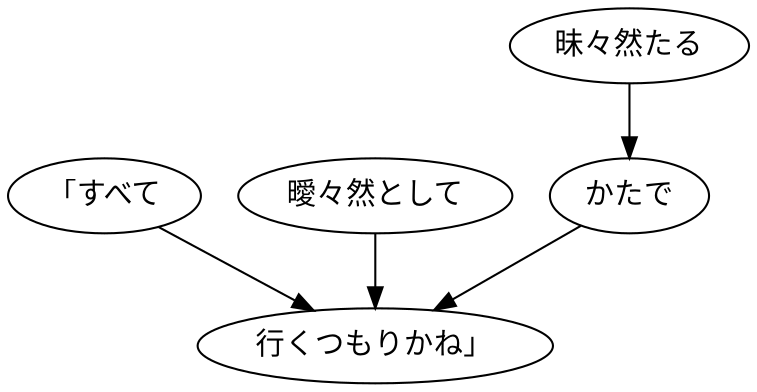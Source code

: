 digraph graph1118 {
	node0 [label="「すべて"];
	node1 [label="曖々然として"];
	node2 [label="昧々然たる"];
	node3 [label="かたで"];
	node4 [label="行くつもりかね」"];
	node0 -> node4;
	node1 -> node4;
	node2 -> node3;
	node3 -> node4;
}
